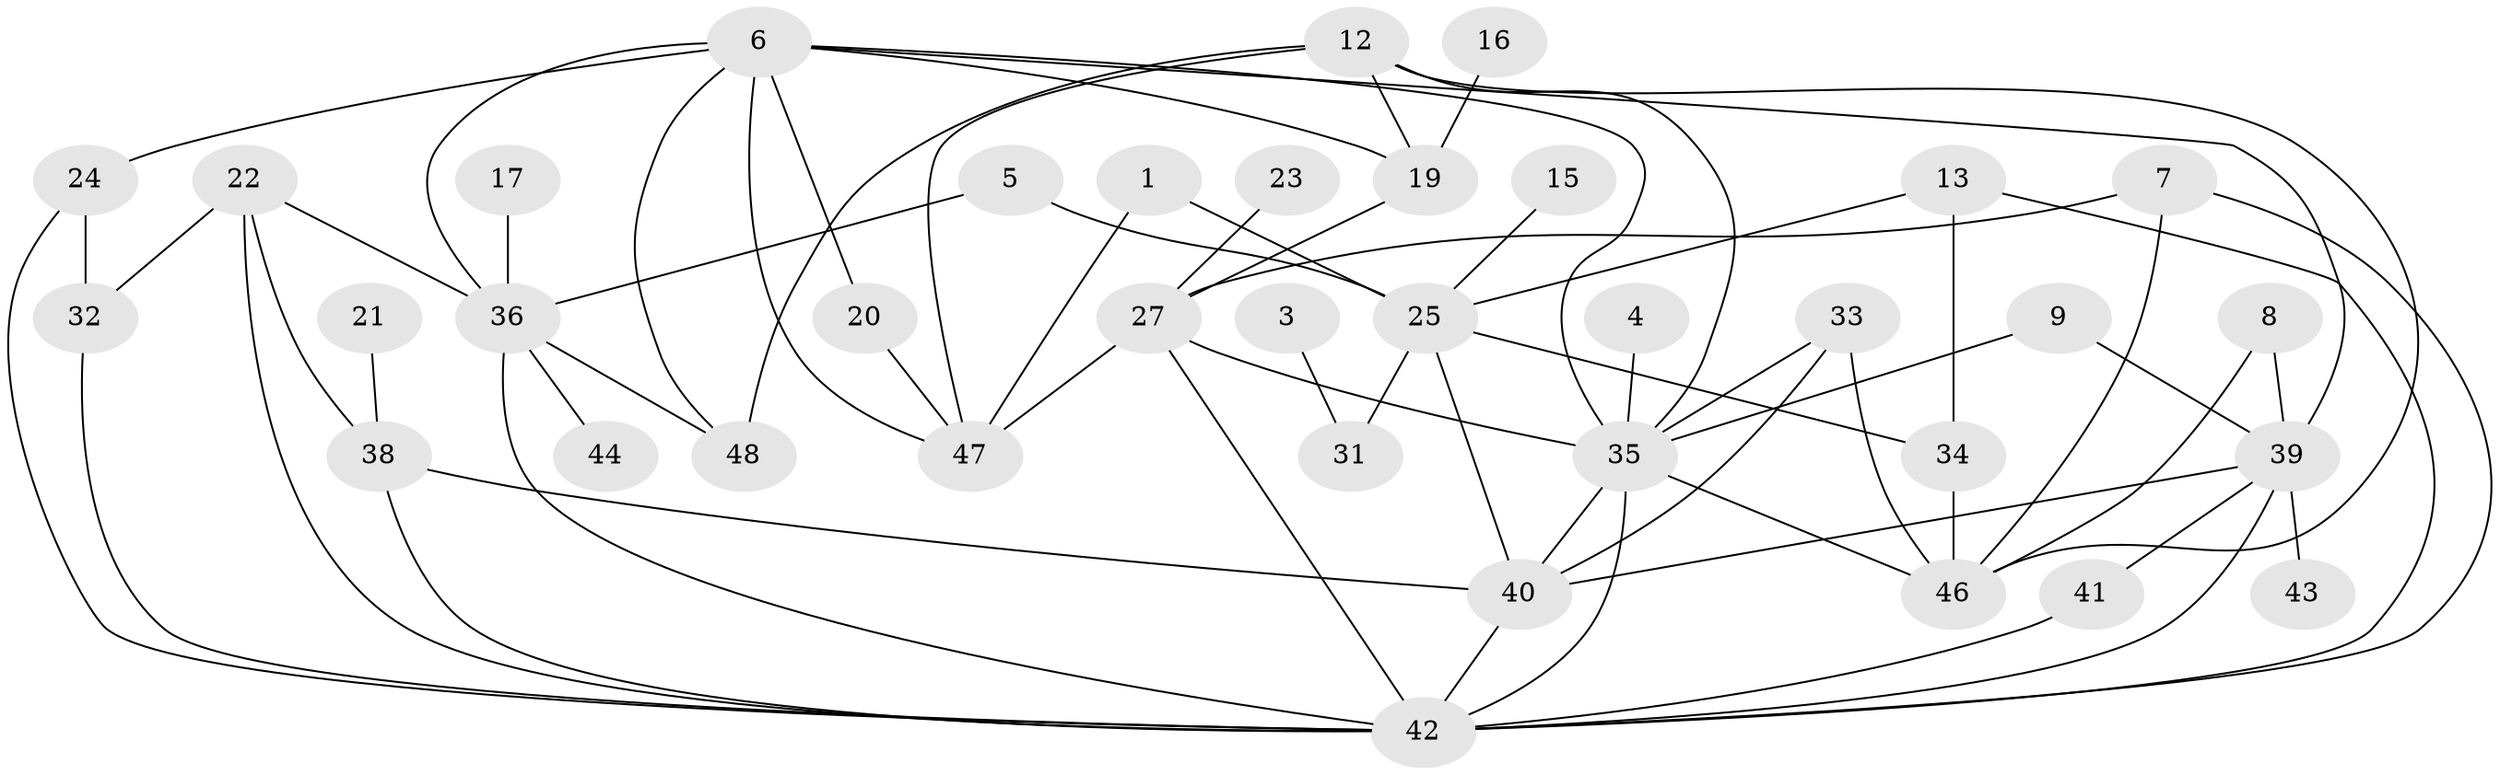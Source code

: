 // original degree distribution, {5: 0.08421052631578947, 2: 0.21052631578947367, 3: 0.25263157894736843, 1: 0.24210526315789474, 4: 0.09473684210526316, 0: 0.08421052631578947, 7: 0.031578947368421054}
// Generated by graph-tools (version 1.1) at 2025/49/03/09/25 03:49:11]
// undirected, 37 vertices, 67 edges
graph export_dot {
graph [start="1"]
  node [color=gray90,style=filled];
  1;
  3;
  4;
  5;
  6;
  7;
  8;
  9;
  12;
  13;
  15;
  16;
  17;
  19;
  20;
  21;
  22;
  23;
  24;
  25;
  27;
  31;
  32;
  33;
  34;
  35;
  36;
  38;
  39;
  40;
  41;
  42;
  43;
  44;
  46;
  47;
  48;
  1 -- 25 [weight=1.0];
  1 -- 47 [weight=1.0];
  3 -- 31 [weight=1.0];
  4 -- 35 [weight=1.0];
  5 -- 25 [weight=1.0];
  5 -- 36 [weight=1.0];
  6 -- 19 [weight=1.0];
  6 -- 20 [weight=1.0];
  6 -- 24 [weight=1.0];
  6 -- 35 [weight=2.0];
  6 -- 36 [weight=2.0];
  6 -- 39 [weight=1.0];
  6 -- 47 [weight=1.0];
  6 -- 48 [weight=1.0];
  7 -- 27 [weight=1.0];
  7 -- 42 [weight=1.0];
  7 -- 46 [weight=1.0];
  8 -- 39 [weight=1.0];
  8 -- 46 [weight=1.0];
  9 -- 35 [weight=1.0];
  9 -- 39 [weight=1.0];
  12 -- 19 [weight=1.0];
  12 -- 35 [weight=1.0];
  12 -- 46 [weight=1.0];
  12 -- 47 [weight=1.0];
  12 -- 48 [weight=1.0];
  13 -- 25 [weight=1.0];
  13 -- 34 [weight=1.0];
  13 -- 42 [weight=1.0];
  15 -- 25 [weight=1.0];
  16 -- 19 [weight=1.0];
  17 -- 36 [weight=1.0];
  19 -- 27 [weight=1.0];
  20 -- 47 [weight=1.0];
  21 -- 38 [weight=1.0];
  22 -- 32 [weight=1.0];
  22 -- 36 [weight=1.0];
  22 -- 38 [weight=1.0];
  22 -- 42 [weight=1.0];
  23 -- 27 [weight=1.0];
  24 -- 32 [weight=1.0];
  24 -- 42 [weight=1.0];
  25 -- 31 [weight=1.0];
  25 -- 34 [weight=1.0];
  25 -- 40 [weight=1.0];
  27 -- 35 [weight=1.0];
  27 -- 42 [weight=1.0];
  27 -- 47 [weight=1.0];
  32 -- 42 [weight=1.0];
  33 -- 35 [weight=1.0];
  33 -- 40 [weight=1.0];
  33 -- 46 [weight=1.0];
  34 -- 46 [weight=1.0];
  35 -- 40 [weight=1.0];
  35 -- 42 [weight=1.0];
  35 -- 46 [weight=1.0];
  36 -- 42 [weight=1.0];
  36 -- 44 [weight=1.0];
  36 -- 48 [weight=1.0];
  38 -- 40 [weight=1.0];
  38 -- 42 [weight=1.0];
  39 -- 40 [weight=1.0];
  39 -- 41 [weight=1.0];
  39 -- 42 [weight=1.0];
  39 -- 43 [weight=1.0];
  40 -- 42 [weight=1.0];
  41 -- 42 [weight=1.0];
}
